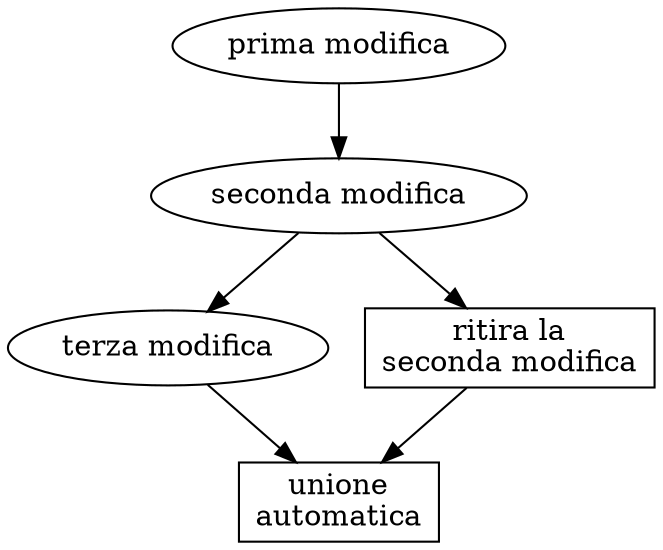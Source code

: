 digraph undo_non_tip {
	"prima modifica" -> "seconda modifica";
	"seconda modifica" -> "terza modifica";
	backout [label="ritira la\nseconda modifica", shape=box];
	"seconda modifica" -> backout;
	merge [label="unione\nautomatica", shape=box];
	"terza modifica" -> merge;
	backout -> merge;
}
